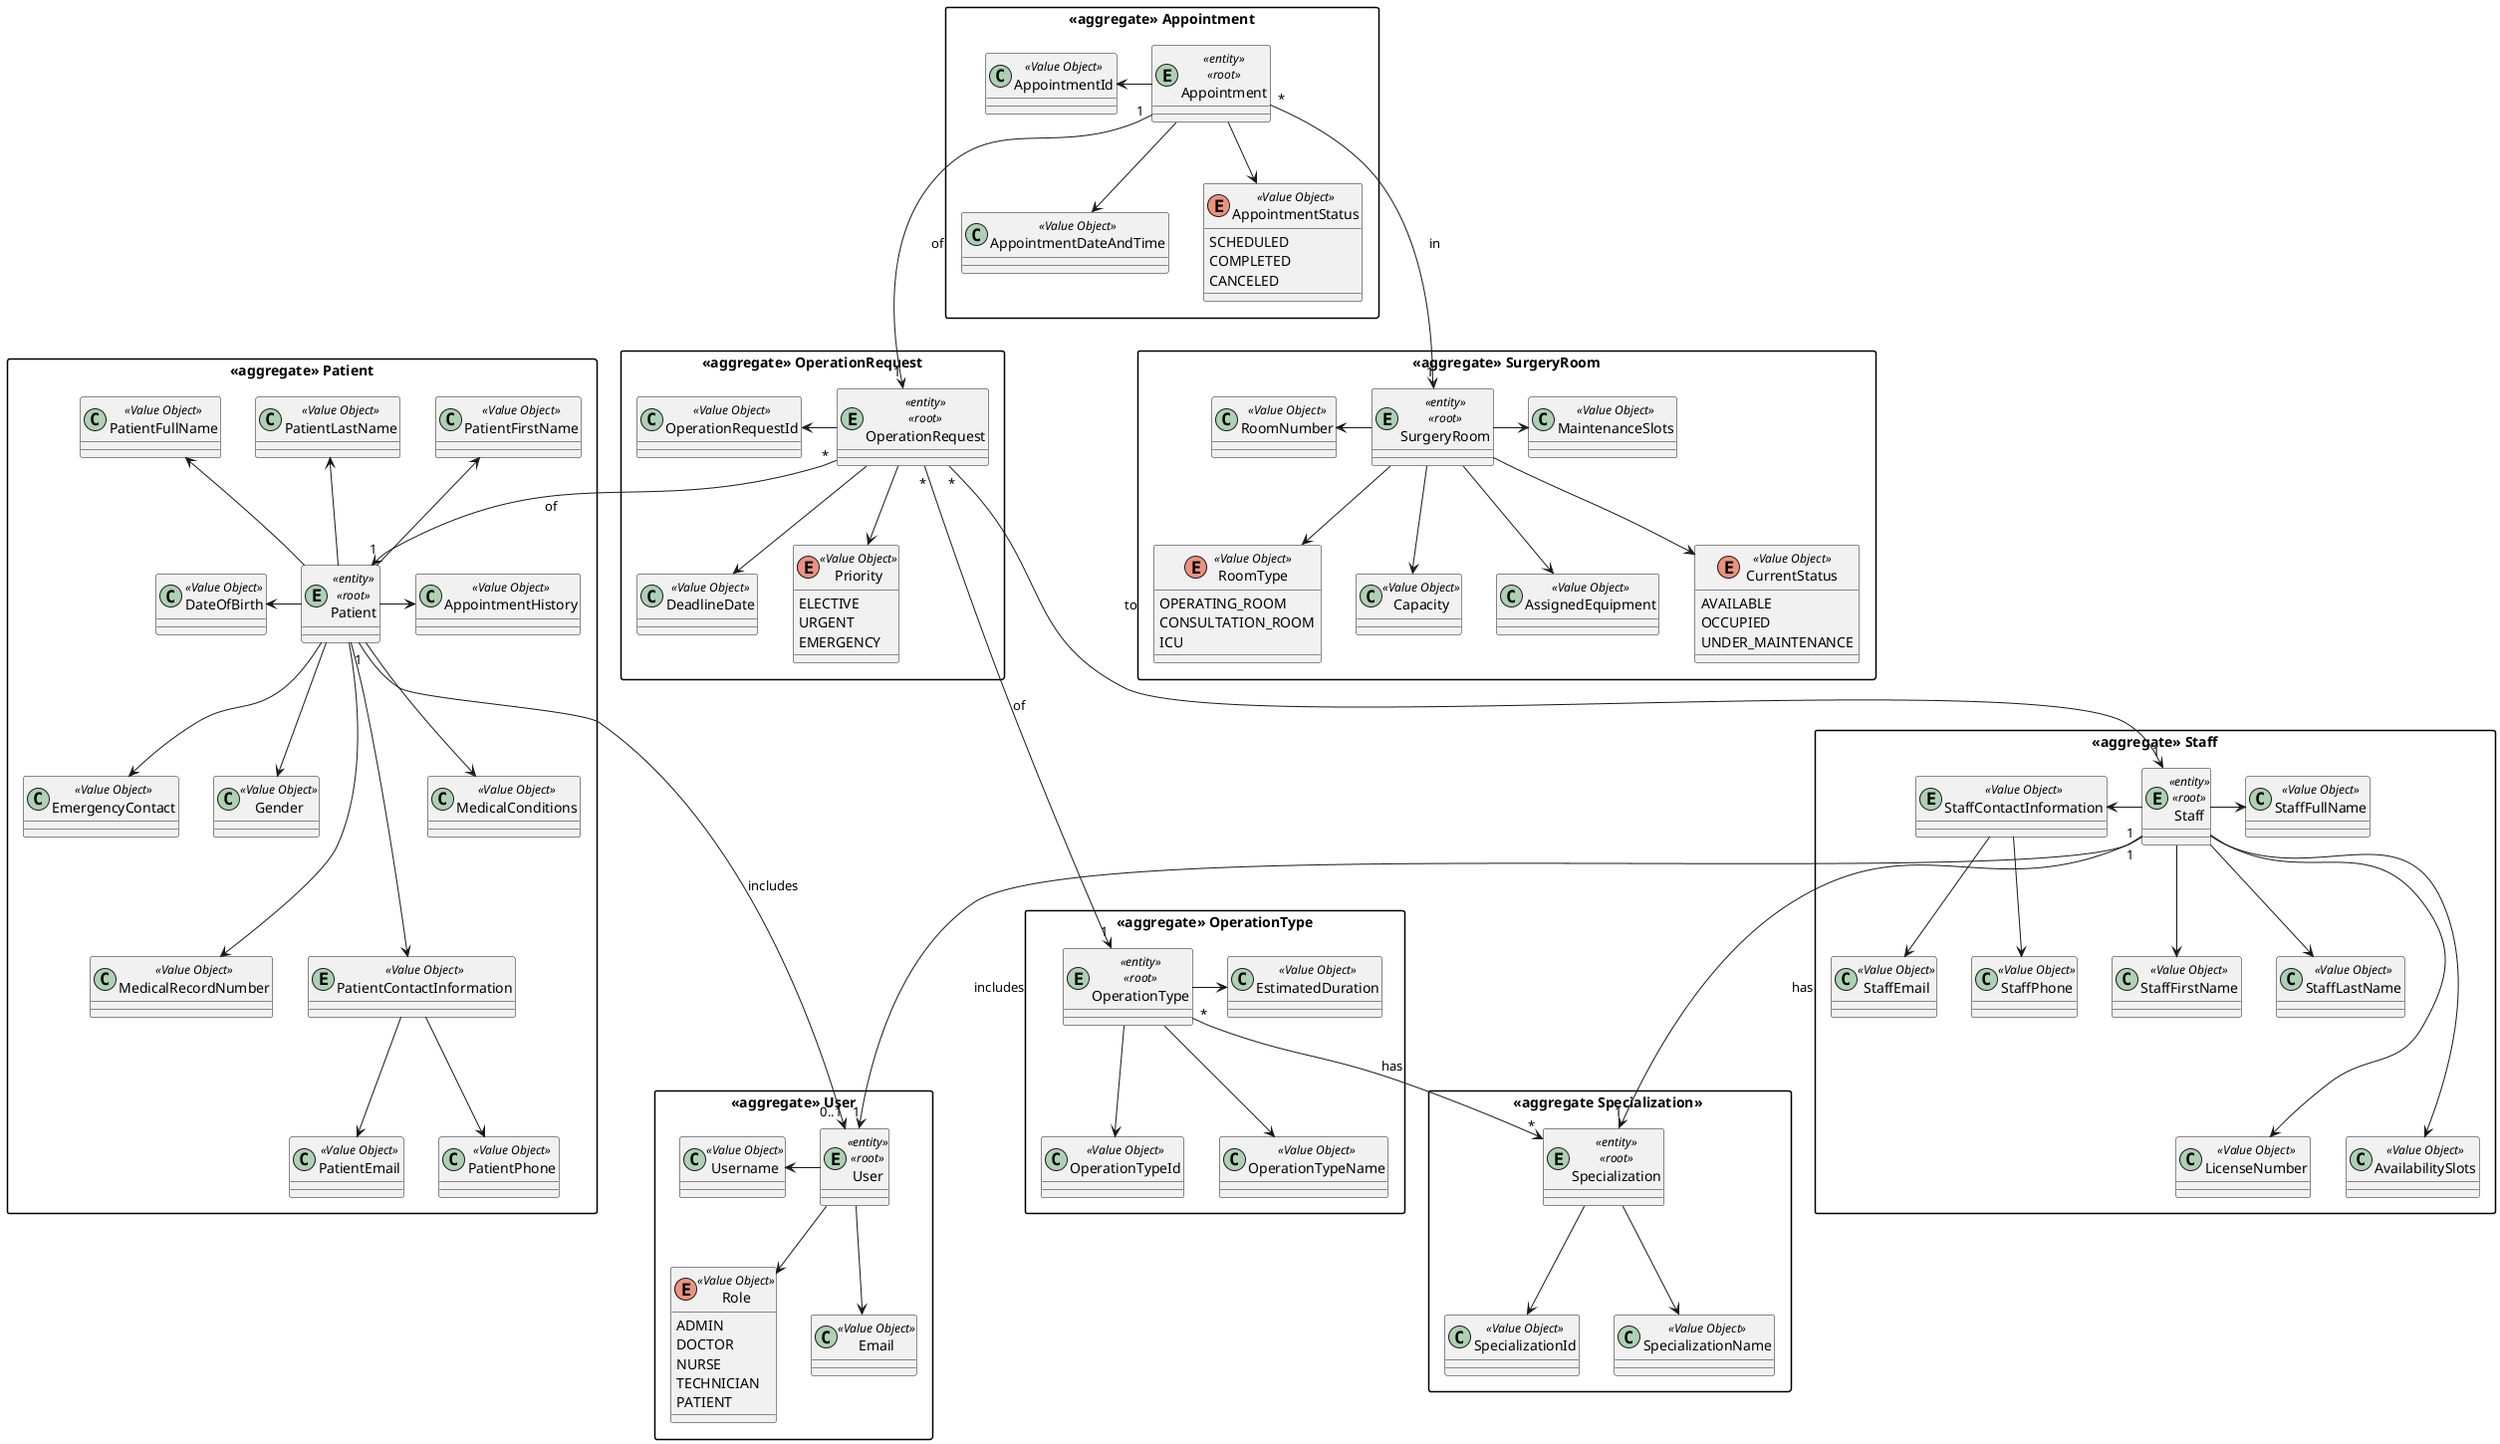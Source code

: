 @startuml domain-model
'https://plantuml.com/class-diagram
skinparam classAttributeIconSize 0

skinparam packageStyle rectangle

package "<<aggregate>> User"{
    
    entity User <<entity>> <<root>>{

    }
    class Username <<Value Object>>{

    }
    
    enum Role <<Value Object>> {
        ADMIN
        DOCTOR
        NURSE
        TECHNICIAN
        PATIENT
    }

    class Email  <<Value Object>> {
    }

}

package "<<aggregate>> Patient"{

    entity Patient <<entity>> <<root>>{
    }

    class PatientFirstName <<Value Object>>{

    }

    class PatientLastName <<Value Object>>{
        
    }

    class PatientFullName <<Value Object>>{
        
    }
    
    class DateOfBirth <<Value Object>>{
        
    }

    class Gender <<Value Object>>{
        
    }

    class MedicalRecordNumber <<Value Object>>{
        
    }

    entity PatientContactInformation <<Value Object>>{
        
    }

    class PatientEmail <<Value Object>>{
        
    }

    class PatientPhone <<Value Object>>{
        
    }

    class MedicalConditions <<Value Object>>{
        
    }

    class EmergencyContact <<Value Object>>{
        
    }

    class AppointmentHistory <<Value Object>>{
        
    }


}

package "<<aggregate>> Staff"{

    entity Staff <<entity>> <<root>>{
    }

    class StaffFirstName <<Value Object>>{

    }

    class StaffLastName <<Value Object>>{
        
    }

    class StaffFullName <<Value Object>>{
        
    }

    class LicenseNumber <<Value Object>>{
        
    }

    class AvailabilitySlots <<Value Object>>{
        
    }

    entity StaffContactInformation <<Value Object>>{
        
    }

    class StaffEmail <<Value Object>>{
        
    }

    class StaffPhone <<Value Object>>{
        
    }
}

package "<<aggregate>> OperationRequest"{

    entity OperationRequest <<entity>> <<root>>{
    }

    class OperationRequestId <<Value Object>>{
        
    }

    class DeadlineDate <<Value Object>>{
        
    }

    enum Priority <<Value Object>>{
        ELECTIVE
        URGENT
        EMERGENCY
    }

}

package "<<aggregate Specialization>> "{

    entity Specialization <<entity>> <<root>>{
    }

    class SpecializationId <<Value Object>>{
        
    }

    class SpecializationName <<Value Object>>{
        
    }
}

package "<<aggregate>> OperationType"{

    entity OperationType <<entity>> <<root>>{
    }

    class OperationTypeId <<Value Object>>{
        
    }

    class OperationTypeName <<Value Object>>{
        
    }

    class EstimatedDuration <<Value Object>>{
        
    }
}

package "<<aggregate>> Appointment"{

    entity Appointment <<entity>> <<root>>{
    }

    class AppointmentId <<Value Object>>{
        
    }

    class AppointmentDateAndTime <<Value Object>>{
        
    }

    enum AppointmentStatus <<Value Object>>{
        SCHEDULED
        COMPLETED
        CANCELED
    }
}

package "<<aggregate>> SurgeryRoom"{

    entity SurgeryRoom <<entity>> <<root>>{
    }

    class RoomNumber <<Value Object>>{
        
    }

    enum RoomType <<Value Object>>{
        OPERATING_ROOM
        CONSULTATION_ROOM
        ICU
    }

    class Capacity <<Value Object>>{
        
    }

    class AssignedEquipment <<Value Object>> { 

    }

    enum CurrentStatus <<Value Object>>{
        AVAILABLE
        OCCUPIED
        UNDER_MAINTENANCE
    }

    class MaintenanceSlots <<Value Object>> {
             
    }
    
}

'User'
Username <- User
User --> Role
User --> Email

'Patient'
PatientFirstName <-- Patient
PatientLastName <-- Patient
PatientFullName <-- Patient
DateOfBirth <- Patient
Patient --> Gender
Patient ---> MedicalRecordNumber
Patient ---> PatientContactInformation
Patient --> MedicalConditions
Patient --> EmergencyContact
Patient -> AppointmentHistory
PatientContactInformation --> PatientEmail
PatientContactInformation --> PatientPhone
Patient "1" --> "0..1" User: includes

'Staff'
Staff --> StaffFirstName
Staff --> StaffLastName
Staff -> StaffFullName
StaffContactInformation <- Staff
StaffContactInformation --> StaffEmail
StaffContactInformation --> StaffPhone
Staff ---> LicenseNumber
Staff ---> AvailabilitySlots
Staff "1" ---> "1"User: includes
Staff "1" ---> "1" Specialization : has

'Specialization'
Specialization --> SpecializationId
Specialization --> SpecializationName

'OperationRequest'
OperationRequestId <- OperationRequest
OperationRequest --> DeadlineDate
OperationRequest --> Priority
OperationRequest "*" --> "1" Patient: of
OperationRequest "*" ---> "1" Staff: to
OperationRequest "*" ---> "1" OperationType: of

'OperationType'
OperationType --> OperationTypeId
OperationType --> OperationTypeName
OperationType -> EstimatedDuration
OperationType "*" --> "*" Specialization: has

'Appointment'
AppointmentId <- Appointment
Appointment --> AppointmentDateAndTime
Appointment --> AppointmentStatus
Appointment "1" ---> "1" OperationRequest: of
Appointment "*" ---> "1" SurgeryRoom: in

'SurgeryRoom'
RoomNumber <- SurgeryRoom
SurgeryRoom --> RoomType
SurgeryRoom --> Capacity
SurgeryRoom --> AssignedEquipment
SurgeryRoom --> CurrentStatus
SurgeryRoom  -> MaintenanceSlots

@enduml